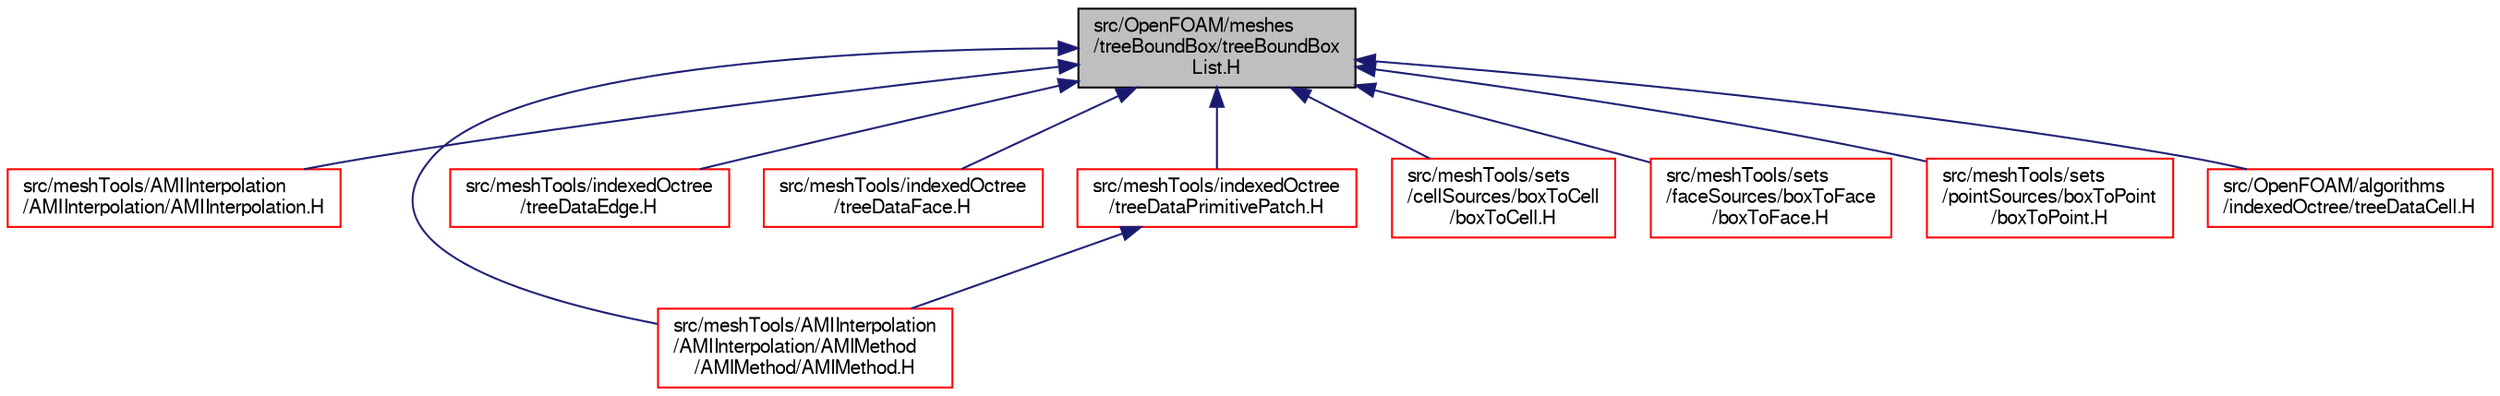 digraph "src/OpenFOAM/meshes/treeBoundBox/treeBoundBoxList.H"
{
  bgcolor="transparent";
  edge [fontname="FreeSans",fontsize="10",labelfontname="FreeSans",labelfontsize="10"];
  node [fontname="FreeSans",fontsize="10",shape=record];
  Node150 [label="src/OpenFOAM/meshes\l/treeBoundBox/treeBoundBox\lList.H",height=0.2,width=0.4,color="black", fillcolor="grey75", style="filled", fontcolor="black"];
  Node150 -> Node151 [dir="back",color="midnightblue",fontsize="10",style="solid",fontname="FreeSans"];
  Node151 [label="src/meshTools/AMIInterpolation\l/AMIInterpolation/AMIInterpolation.H",height=0.2,width=0.4,color="red",URL="$a07241.html"];
  Node150 -> Node495 [dir="back",color="midnightblue",fontsize="10",style="solid",fontname="FreeSans"];
  Node495 [label="src/meshTools/AMIInterpolation\l/AMIInterpolation/AMIMethod\l/AMIMethod/AMIMethod.H",height=0.2,width=0.4,color="red",URL="$a07256.html"];
  Node150 -> Node505 [dir="back",color="midnightblue",fontsize="10",style="solid",fontname="FreeSans"];
  Node505 [label="src/meshTools/indexedOctree\l/treeDataEdge.H",height=0.2,width=0.4,color="red",URL="$a07550.html"];
  Node150 -> Node569 [dir="back",color="midnightblue",fontsize="10",style="solid",fontname="FreeSans"];
  Node569 [label="src/meshTools/indexedOctree\l/treeDataFace.H",height=0.2,width=0.4,color="red",URL="$a07556.html"];
  Node150 -> Node575 [dir="back",color="midnightblue",fontsize="10",style="solid",fontname="FreeSans"];
  Node575 [label="src/meshTools/indexedOctree\l/treeDataPrimitivePatch.H",height=0.2,width=0.4,color="red",URL="$a07568.html"];
  Node575 -> Node495 [dir="back",color="midnightblue",fontsize="10",style="solid",fontname="FreeSans"];
  Node150 -> Node596 [dir="back",color="midnightblue",fontsize="10",style="solid",fontname="FreeSans"];
  Node596 [label="src/meshTools/sets\l/cellSources/boxToCell\l/boxToCell.H",height=0.2,width=0.4,color="red",URL="$a07856.html"];
  Node150 -> Node598 [dir="back",color="midnightblue",fontsize="10",style="solid",fontname="FreeSans"];
  Node598 [label="src/meshTools/sets\l/faceSources/boxToFace\l/boxToFace.H",height=0.2,width=0.4,color="red",URL="$a07979.html"];
  Node150 -> Node600 [dir="back",color="midnightblue",fontsize="10",style="solid",fontname="FreeSans"];
  Node600 [label="src/meshTools/sets\l/pointSources/boxToPoint\l/boxToPoint.H",height=0.2,width=0.4,color="red",URL="$a08063.html"];
  Node150 -> Node602 [dir="back",color="midnightblue",fontsize="10",style="solid",fontname="FreeSans"];
  Node602 [label="src/OpenFOAM/algorithms\l/indexedOctree/treeDataCell.H",height=0.2,width=0.4,color="red",URL="$a08399.html"];
}
